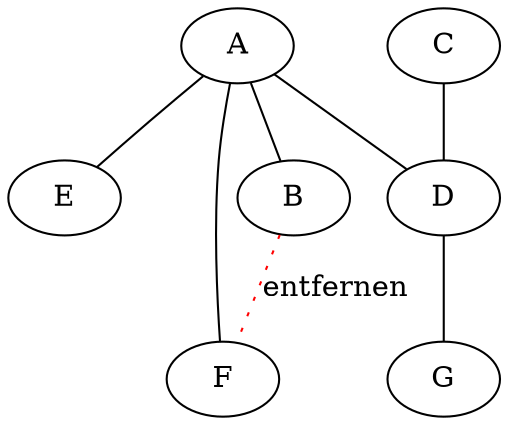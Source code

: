 graph Baum {
      A -- B
      A -- D
      C -- D
      A -- E
      B -- F [style="dotted",label="entfernen",color="red"]
      F -- A
      D -- G
}